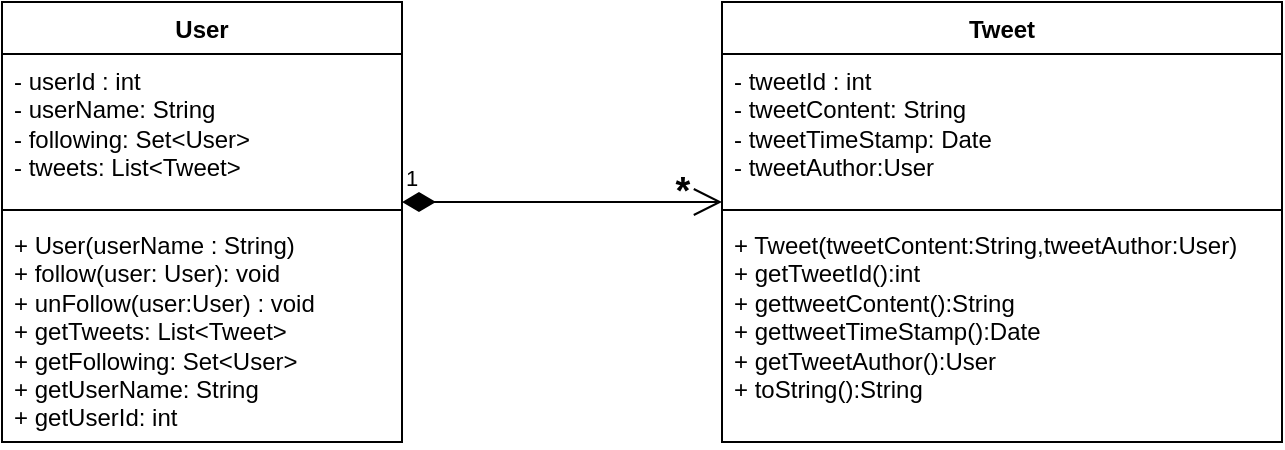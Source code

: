 <mxfile version="24.7.16">
  <diagram name="Page-1" id="638EEp8GceECWzirfDCj">
    <mxGraphModel dx="880" dy="434" grid="1" gridSize="10" guides="1" tooltips="1" connect="1" arrows="1" fold="1" page="1" pageScale="1" pageWidth="850" pageHeight="1100" math="0" shadow="0">
      <root>
        <mxCell id="0" />
        <mxCell id="1" parent="0" />
        <mxCell id="jgHarS3q_JT3_Yuem93v-5" value="User" style="swimlane;fontStyle=1;align=center;verticalAlign=top;childLayout=stackLayout;horizontal=1;startSize=26;horizontalStack=0;resizeParent=1;resizeParentMax=0;resizeLast=0;collapsible=1;marginBottom=0;whiteSpace=wrap;html=1;" vertex="1" parent="1">
          <mxGeometry x="100" y="70" width="200" height="220" as="geometry" />
        </mxCell>
        <mxCell id="jgHarS3q_JT3_Yuem93v-6" value="- userId : int&lt;div&gt;- userName: String&lt;/div&gt;&lt;div&gt;- following: Set&amp;lt;User&amp;gt;&lt;/div&gt;&lt;div&gt;- tweets: List&amp;lt;Tweet&amp;gt;&lt;/div&gt;" style="text;strokeColor=none;fillColor=none;align=left;verticalAlign=top;spacingLeft=4;spacingRight=4;overflow=hidden;rotatable=0;points=[[0,0.5],[1,0.5]];portConstraint=eastwest;whiteSpace=wrap;html=1;" vertex="1" parent="jgHarS3q_JT3_Yuem93v-5">
          <mxGeometry y="26" width="200" height="74" as="geometry" />
        </mxCell>
        <mxCell id="jgHarS3q_JT3_Yuem93v-7" value="" style="line;strokeWidth=1;fillColor=none;align=left;verticalAlign=middle;spacingTop=-1;spacingLeft=3;spacingRight=3;rotatable=0;labelPosition=right;points=[];portConstraint=eastwest;strokeColor=inherit;" vertex="1" parent="jgHarS3q_JT3_Yuem93v-5">
          <mxGeometry y="100" width="200" height="8" as="geometry" />
        </mxCell>
        <mxCell id="jgHarS3q_JT3_Yuem93v-8" value="+ User(userName : String)&lt;div&gt;+ follow(user: User): void&lt;/div&gt;&lt;div&gt;+ unFollow(user:User) : void&lt;/div&gt;&lt;div&gt;+ getTweets: List&amp;lt;Tweet&amp;gt;&lt;/div&gt;&lt;div&gt;+ getFollowing: Set&amp;lt;User&amp;gt;&lt;/div&gt;&lt;div&gt;+ getUserName: String&lt;/div&gt;&lt;div&gt;+ getUserId: int&lt;/div&gt;" style="text;strokeColor=none;fillColor=none;align=left;verticalAlign=top;spacingLeft=4;spacingRight=4;overflow=hidden;rotatable=0;points=[[0,0.5],[1,0.5]];portConstraint=eastwest;whiteSpace=wrap;html=1;" vertex="1" parent="jgHarS3q_JT3_Yuem93v-5">
          <mxGeometry y="108" width="200" height="112" as="geometry" />
        </mxCell>
        <mxCell id="jgHarS3q_JT3_Yuem93v-9" value="Tweet" style="swimlane;fontStyle=1;align=center;verticalAlign=top;childLayout=stackLayout;horizontal=1;startSize=26;horizontalStack=0;resizeParent=1;resizeParentMax=0;resizeLast=0;collapsible=1;marginBottom=0;whiteSpace=wrap;html=1;" vertex="1" parent="1">
          <mxGeometry x="460" y="70" width="280" height="220" as="geometry" />
        </mxCell>
        <mxCell id="jgHarS3q_JT3_Yuem93v-10" value="- tweetId : int&lt;div&gt;- tweetContent: String&lt;/div&gt;&lt;div&gt;- tweetTimeStamp: Date&lt;/div&gt;&lt;div&gt;- tweetAuthor:User&lt;/div&gt;" style="text;strokeColor=none;fillColor=none;align=left;verticalAlign=top;spacingLeft=4;spacingRight=4;overflow=hidden;rotatable=0;points=[[0,0.5],[1,0.5]];portConstraint=eastwest;whiteSpace=wrap;html=1;" vertex="1" parent="jgHarS3q_JT3_Yuem93v-9">
          <mxGeometry y="26" width="280" height="74" as="geometry" />
        </mxCell>
        <mxCell id="jgHarS3q_JT3_Yuem93v-11" value="" style="line;strokeWidth=1;fillColor=none;align=left;verticalAlign=middle;spacingTop=-1;spacingLeft=3;spacingRight=3;rotatable=0;labelPosition=right;points=[];portConstraint=eastwest;strokeColor=inherit;" vertex="1" parent="jgHarS3q_JT3_Yuem93v-9">
          <mxGeometry y="100" width="280" height="8" as="geometry" />
        </mxCell>
        <mxCell id="jgHarS3q_JT3_Yuem93v-12" value="+ Tweet(tweetContent:String,tweetAuthor:User)&lt;div&gt;+ getTweetId():int&lt;/div&gt;&lt;div&gt;+ gettweetContent():String&lt;/div&gt;&lt;div&gt;+ gettweetTimeStamp():Date&lt;/div&gt;&lt;div&gt;+ getTweetAuthor():User&lt;/div&gt;&lt;div&gt;+ toString():String&lt;/div&gt;" style="text;strokeColor=none;fillColor=none;align=left;verticalAlign=top;spacingLeft=4;spacingRight=4;overflow=hidden;rotatable=0;points=[[0,0.5],[1,0.5]];portConstraint=eastwest;whiteSpace=wrap;html=1;" vertex="1" parent="jgHarS3q_JT3_Yuem93v-9">
          <mxGeometry y="108" width="280" height="112" as="geometry" />
        </mxCell>
        <mxCell id="jgHarS3q_JT3_Yuem93v-13" value="1" style="endArrow=open;html=1;endSize=12;startArrow=diamondThin;startSize=14;startFill=1;edgeStyle=orthogonalEdgeStyle;align=left;verticalAlign=bottom;rounded=0;" edge="1" parent="1">
          <mxGeometry x="-1" y="3" relative="1" as="geometry">
            <mxPoint x="300" y="170" as="sourcePoint" />
            <mxPoint x="460" y="170" as="targetPoint" />
          </mxGeometry>
        </mxCell>
        <mxCell id="jgHarS3q_JT3_Yuem93v-14" value="&lt;b style=&quot;font-size: 19px;&quot;&gt;*&lt;/b&gt;" style="text;html=1;align=center;verticalAlign=middle;resizable=0;points=[];autosize=1;strokeColor=none;fillColor=none;fontSize=19;" vertex="1" parent="1">
          <mxGeometry x="425" y="145" width="30" height="40" as="geometry" />
        </mxCell>
      </root>
    </mxGraphModel>
  </diagram>
</mxfile>
